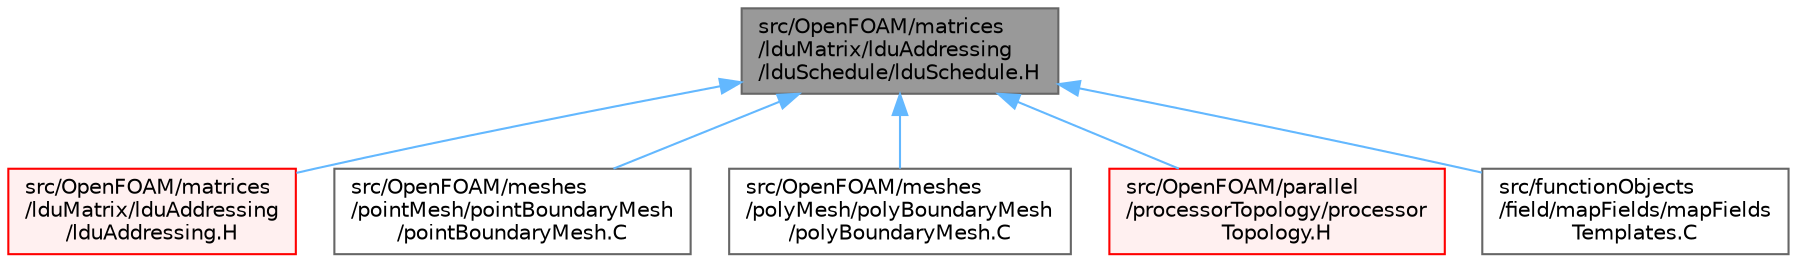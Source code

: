 digraph "src/OpenFOAM/matrices/lduMatrix/lduAddressing/lduSchedule/lduSchedule.H"
{
 // LATEX_PDF_SIZE
  bgcolor="transparent";
  edge [fontname=Helvetica,fontsize=10,labelfontname=Helvetica,labelfontsize=10];
  node [fontname=Helvetica,fontsize=10,shape=box,height=0.2,width=0.4];
  Node1 [id="Node000001",label="src/OpenFOAM/matrices\l/lduMatrix/lduAddressing\l/lduSchedule/lduSchedule.H",height=0.2,width=0.4,color="gray40", fillcolor="grey60", style="filled", fontcolor="black",tooltip=" "];
  Node1 -> Node2 [id="edge1_Node000001_Node000002",dir="back",color="steelblue1",style="solid",tooltip=" "];
  Node2 [id="Node000002",label="src/OpenFOAM/matrices\l/lduMatrix/lduAddressing\l/lduAddressing.H",height=0.2,width=0.4,color="red", fillcolor="#FFF0F0", style="filled",URL="$lduAddressing_8H.html",tooltip=" "];
  Node1 -> Node3346 [id="edge2_Node000001_Node003346",dir="back",color="steelblue1",style="solid",tooltip=" "];
  Node3346 [id="Node003346",label="src/OpenFOAM/meshes\l/pointMesh/pointBoundaryMesh\l/pointBoundaryMesh.C",height=0.2,width=0.4,color="grey40", fillcolor="white", style="filled",URL="$pointBoundaryMesh_8C.html",tooltip=" "];
  Node1 -> Node3347 [id="edge3_Node000001_Node003347",dir="back",color="steelblue1",style="solid",tooltip=" "];
  Node3347 [id="Node003347",label="src/OpenFOAM/meshes\l/polyMesh/polyBoundaryMesh\l/polyBoundaryMesh.C",height=0.2,width=0.4,color="grey40", fillcolor="white", style="filled",URL="$polyBoundaryMesh_8C.html",tooltip=" "];
  Node1 -> Node3348 [id="edge4_Node000001_Node003348",dir="back",color="steelblue1",style="solid",tooltip=" "];
  Node3348 [id="Node003348",label="src/OpenFOAM/parallel\l/processorTopology/processor\lTopology.H",height=0.2,width=0.4,color="red", fillcolor="#FFF0F0", style="filled",URL="$processorTopology_8H.html",tooltip=" "];
  Node1 -> Node3215 [id="edge5_Node000001_Node003215",dir="back",color="steelblue1",style="solid",tooltip=" "];
  Node3215 [id="Node003215",label="src/functionObjects\l/field/mapFields/mapFields\lTemplates.C",height=0.2,width=0.4,color="grey40", fillcolor="white", style="filled",URL="$mapFieldsTemplates_8C.html",tooltip=" "];
}
